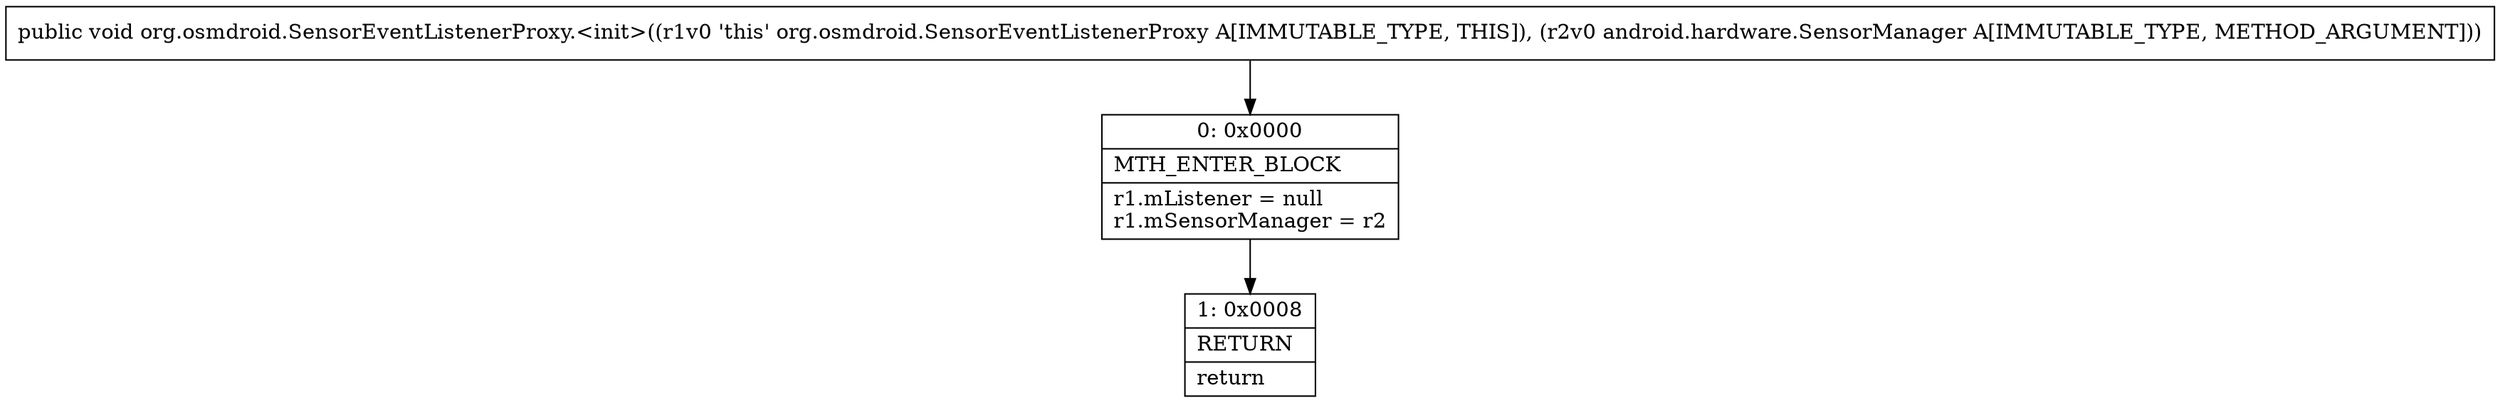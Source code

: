 digraph "CFG fororg.osmdroid.SensorEventListenerProxy.\<init\>(Landroid\/hardware\/SensorManager;)V" {
Node_0 [shape=record,label="{0\:\ 0x0000|MTH_ENTER_BLOCK\l|r1.mListener = null\lr1.mSensorManager = r2\l}"];
Node_1 [shape=record,label="{1\:\ 0x0008|RETURN\l|return\l}"];
MethodNode[shape=record,label="{public void org.osmdroid.SensorEventListenerProxy.\<init\>((r1v0 'this' org.osmdroid.SensorEventListenerProxy A[IMMUTABLE_TYPE, THIS]), (r2v0 android.hardware.SensorManager A[IMMUTABLE_TYPE, METHOD_ARGUMENT])) }"];
MethodNode -> Node_0;
Node_0 -> Node_1;
}

